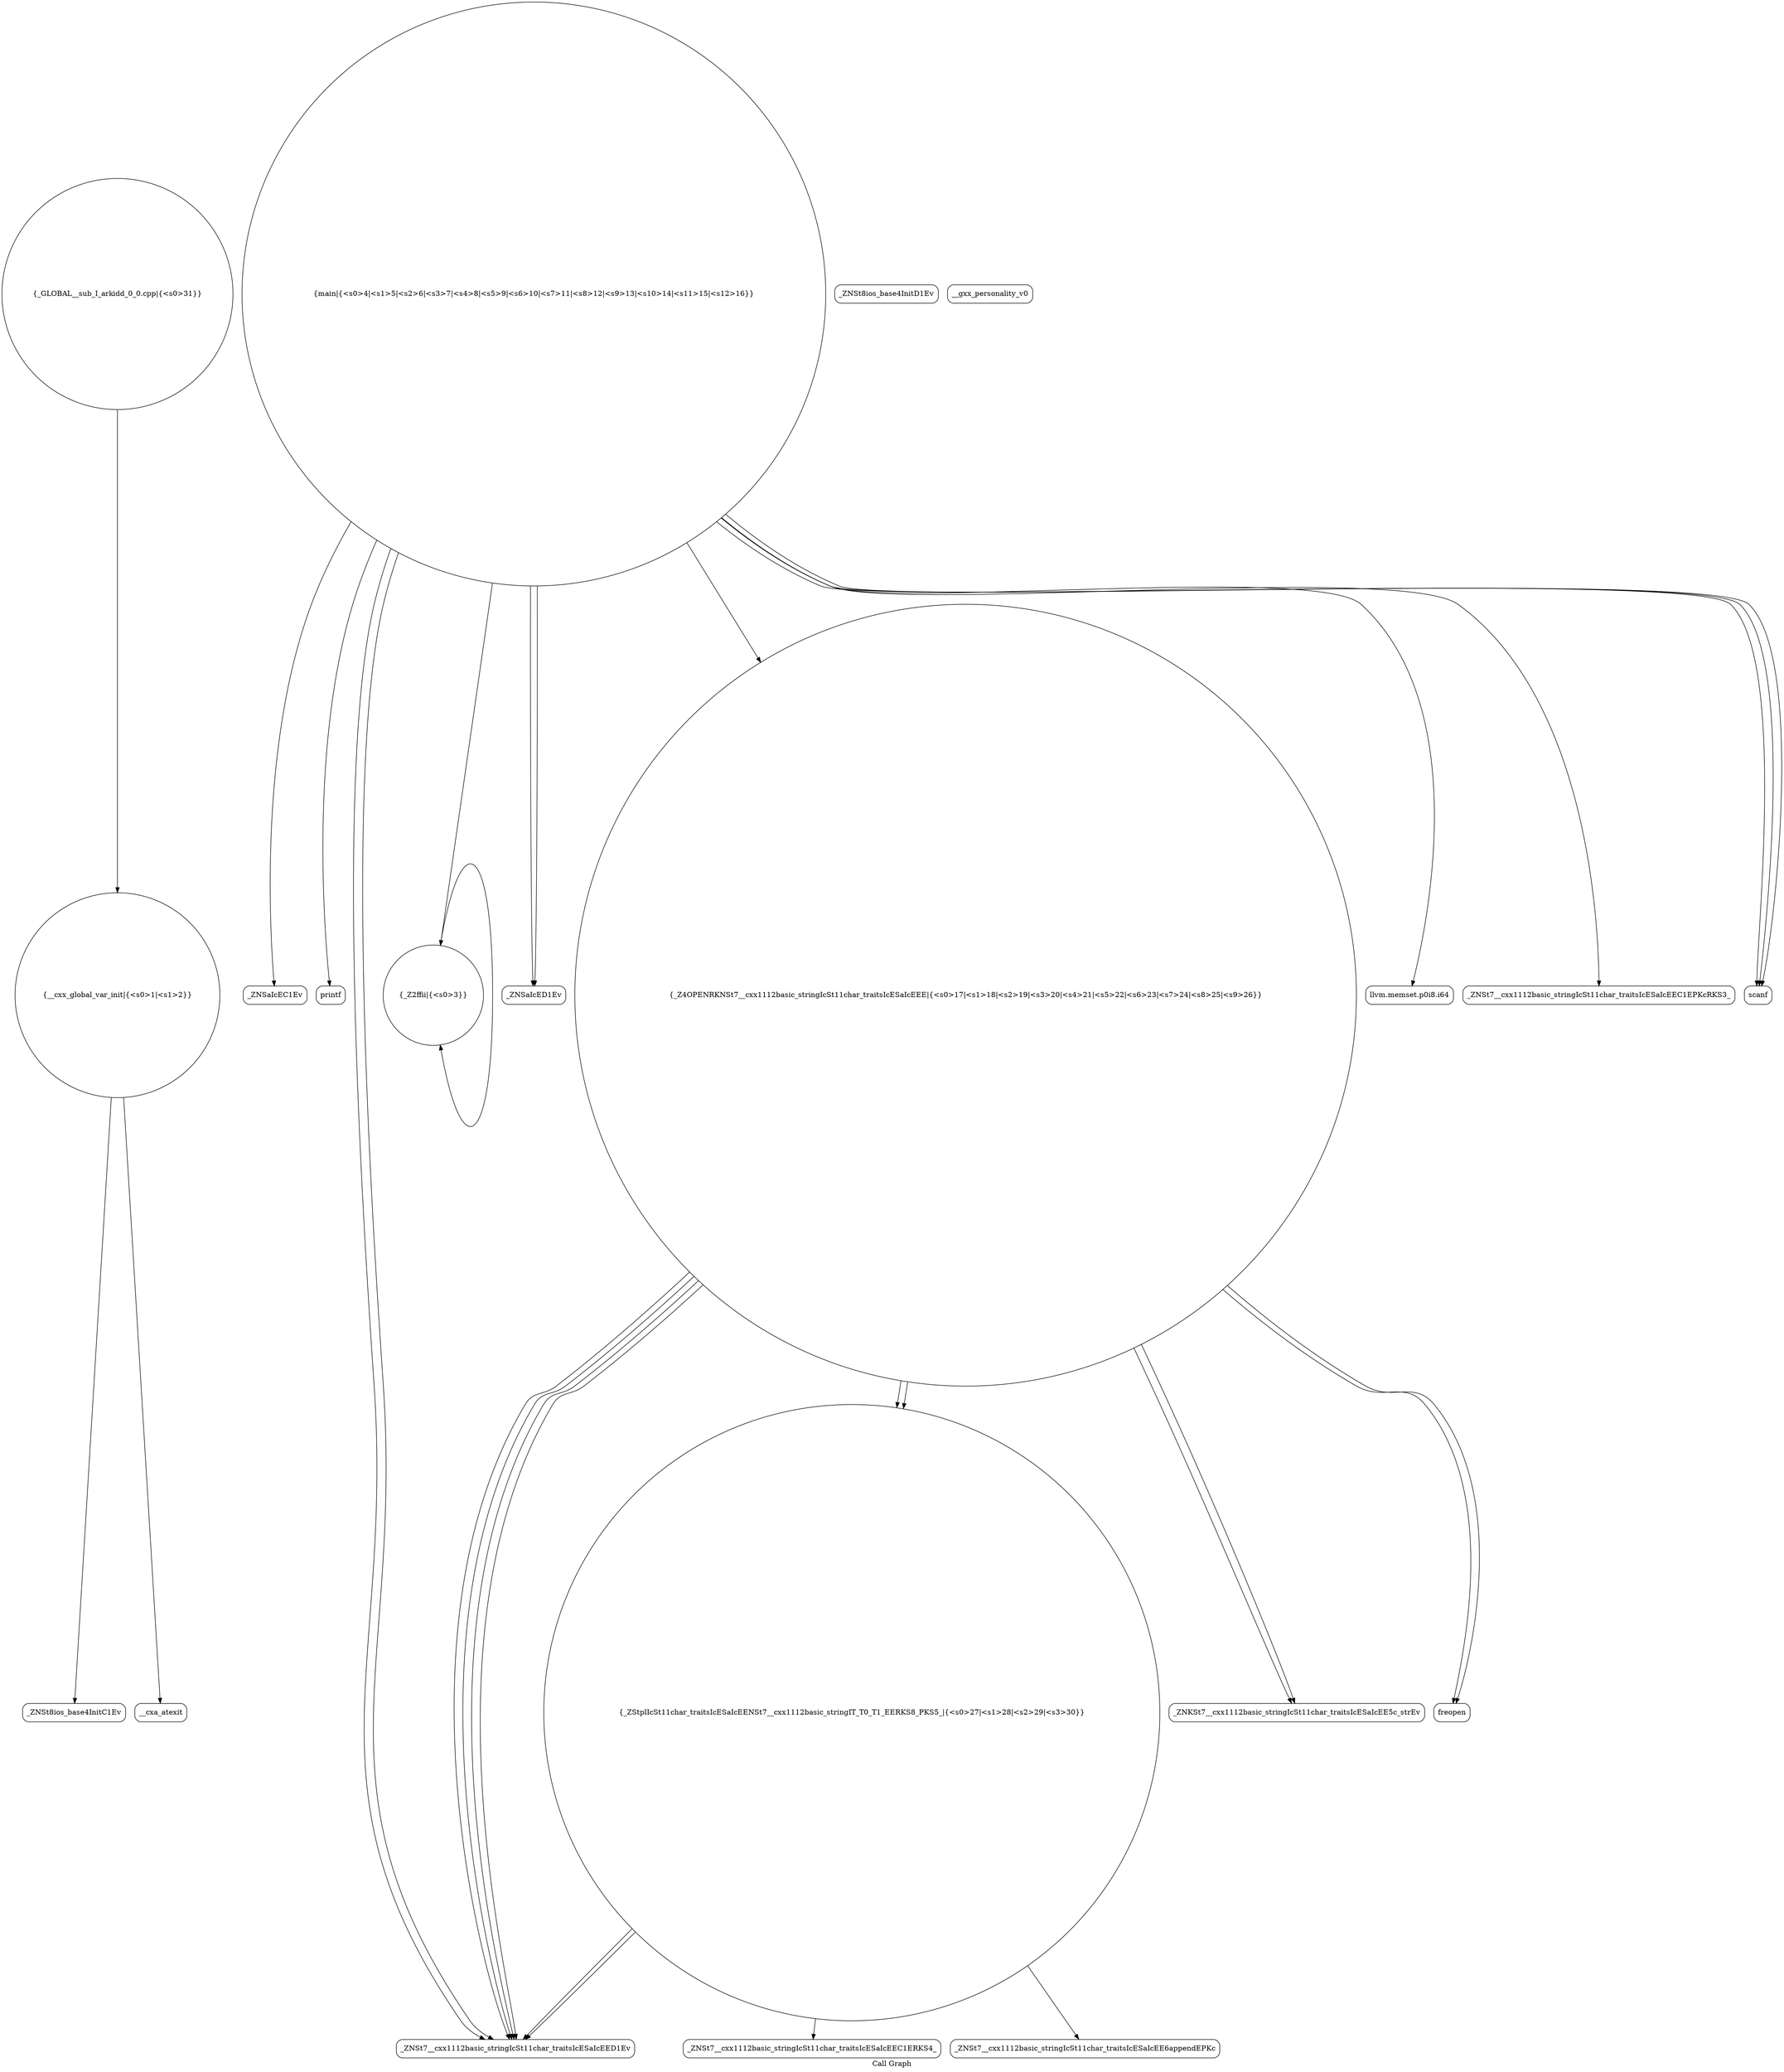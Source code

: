 digraph "Call Graph" {
	label="Call Graph";

	Node0x561f35a04380 [shape=record,shape=circle,label="{__cxx_global_var_init|{<s0>1|<s1>2}}"];
	Node0x561f35a04380:s0 -> Node0x561f35a04810[color=black];
	Node0x561f35a04380:s1 -> Node0x561f35a04910[color=black];
	Node0x561f35a04b10 [shape=record,shape=Mrecord,label="{_ZNSaIcEC1Ev}"];
	Node0x561f35a04e90 [shape=record,shape=Mrecord,label="{printf}"];
	Node0x561f35a04890 [shape=record,shape=Mrecord,label="{_ZNSt8ios_base4InitD1Ev}"];
	Node0x561f35a04c10 [shape=record,shape=Mrecord,label="{__gxx_personality_v0}"];
	Node0x561f35a04f90 [shape=record,shape=circle,label="{_ZStplIcSt11char_traitsIcESaIcEENSt7__cxx1112basic_stringIT_T0_T1_EERKS8_PKS5_|{<s0>27|<s1>28|<s2>29|<s3>30}}"];
	Node0x561f35a04f90:s0 -> Node0x561f35a05090[color=black];
	Node0x561f35a04f90:s1 -> Node0x561f35a05110[color=black];
	Node0x561f35a04f90:s2 -> Node0x561f35a04c90[color=black];
	Node0x561f35a04f90:s3 -> Node0x561f35a04c90[color=black];
	Node0x561f35a04990 [shape=record,shape=circle,label="{_Z2ffii|{<s0>3}}"];
	Node0x561f35a04990:s0 -> Node0x561f35a04990[color=black];
	Node0x561f35a04d10 [shape=record,shape=Mrecord,label="{_ZNSaIcED1Ev}"];
	Node0x561f35a05090 [shape=record,shape=Mrecord,label="{_ZNSt7__cxx1112basic_stringIcSt11char_traitsIcESaIcEEC1ERKS4_}"];
	Node0x561f35a04a90 [shape=record,shape=circle,label="{_Z4OPENRKNSt7__cxx1112basic_stringIcSt11char_traitsIcESaIcEEE|{<s0>17|<s1>18|<s2>19|<s3>20|<s4>21|<s5>22|<s6>23|<s7>24|<s8>25|<s9>26}}"];
	Node0x561f35a04a90:s0 -> Node0x561f35a04f90[color=black];
	Node0x561f35a04a90:s1 -> Node0x561f35a05010[color=black];
	Node0x561f35a04a90:s2 -> Node0x561f35a04f10[color=black];
	Node0x561f35a04a90:s3 -> Node0x561f35a04c90[color=black];
	Node0x561f35a04a90:s4 -> Node0x561f35a04f90[color=black];
	Node0x561f35a04a90:s5 -> Node0x561f35a05010[color=black];
	Node0x561f35a04a90:s6 -> Node0x561f35a04f10[color=black];
	Node0x561f35a04a90:s7 -> Node0x561f35a04c90[color=black];
	Node0x561f35a04a90:s8 -> Node0x561f35a04c90[color=black];
	Node0x561f35a04a90:s9 -> Node0x561f35a04c90[color=black];
	Node0x561f35a04e10 [shape=record,shape=Mrecord,label="{llvm.memset.p0i8.i64}"];
	Node0x561f35a05190 [shape=record,shape=circle,label="{_GLOBAL__sub_I_arkidd_0_0.cpp|{<s0>31}}"];
	Node0x561f35a05190:s0 -> Node0x561f35a04380[color=black];
	Node0x561f35a04810 [shape=record,shape=Mrecord,label="{_ZNSt8ios_base4InitC1Ev}"];
	Node0x561f35a04b90 [shape=record,shape=Mrecord,label="{_ZNSt7__cxx1112basic_stringIcSt11char_traitsIcESaIcEEC1EPKcRKS3_}"];
	Node0x561f35a04f10 [shape=record,shape=Mrecord,label="{freopen}"];
	Node0x561f35a04910 [shape=record,shape=Mrecord,label="{__cxa_atexit}"];
	Node0x561f35a04c90 [shape=record,shape=Mrecord,label="{_ZNSt7__cxx1112basic_stringIcSt11char_traitsIcESaIcEED1Ev}"];
	Node0x561f35a05010 [shape=record,shape=Mrecord,label="{_ZNKSt7__cxx1112basic_stringIcSt11char_traitsIcESaIcEE5c_strEv}"];
	Node0x561f35a04a10 [shape=record,shape=circle,label="{main|{<s0>4|<s1>5|<s2>6|<s3>7|<s4>8|<s5>9|<s6>10|<s7>11|<s8>12|<s9>13|<s10>14|<s11>15|<s12>16}}"];
	Node0x561f35a04a10:s0 -> Node0x561f35a04b10[color=black];
	Node0x561f35a04a10:s1 -> Node0x561f35a04b90[color=black];
	Node0x561f35a04a10:s2 -> Node0x561f35a04a90[color=black];
	Node0x561f35a04a10:s3 -> Node0x561f35a04c90[color=black];
	Node0x561f35a04a10:s4 -> Node0x561f35a04d10[color=black];
	Node0x561f35a04a10:s5 -> Node0x561f35a04d90[color=black];
	Node0x561f35a04a10:s6 -> Node0x561f35a04d90[color=black];
	Node0x561f35a04a10:s7 -> Node0x561f35a04d90[color=black];
	Node0x561f35a04a10:s8 -> Node0x561f35a04c90[color=black];
	Node0x561f35a04a10:s9 -> Node0x561f35a04d10[color=black];
	Node0x561f35a04a10:s10 -> Node0x561f35a04e10[color=black];
	Node0x561f35a04a10:s11 -> Node0x561f35a04990[color=black];
	Node0x561f35a04a10:s12 -> Node0x561f35a04e90[color=black];
	Node0x561f35a04d90 [shape=record,shape=Mrecord,label="{scanf}"];
	Node0x561f35a05110 [shape=record,shape=Mrecord,label="{_ZNSt7__cxx1112basic_stringIcSt11char_traitsIcESaIcEE6appendEPKc}"];
}
